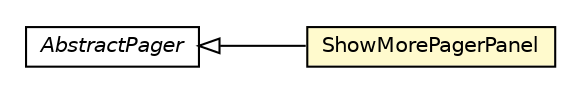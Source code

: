 #!/usr/local/bin/dot
#
# Class diagram 
# Generated by UMLGraph version R5_6-24-gf6e263 (http://www.umlgraph.org/)
#

digraph G {
	edge [fontname="Helvetica",fontsize=10,labelfontname="Helvetica",labelfontsize=10];
	node [fontname="Helvetica",fontsize=10,shape=plaintext];
	nodesep=0.25;
	ranksep=0.5;
	rankdir=LR;
	// com.gwtplatform.carstore.client.application.ui.ShowMorePagerPanel
	c369295 [label=<<table title="com.gwtplatform.carstore.client.application.ui.ShowMorePagerPanel" border="0" cellborder="1" cellspacing="0" cellpadding="2" port="p" bgcolor="lemonChiffon" href="./ShowMorePagerPanel.html">
		<tr><td><table border="0" cellspacing="0" cellpadding="1">
<tr><td align="center" balign="center"> ShowMorePagerPanel </td></tr>
		</table></td></tr>
		</table>>, URL="./ShowMorePagerPanel.html", fontname="Helvetica", fontcolor="black", fontsize=10.0];
	//com.gwtplatform.carstore.client.application.ui.ShowMorePagerPanel extends com.google.gwt.user.cellview.client.AbstractPager
	c369296:p -> c369295:p [dir=back,arrowtail=empty];
	// com.google.gwt.user.cellview.client.AbstractPager
	c369296 [label=<<table title="com.google.gwt.user.cellview.client.AbstractPager" border="0" cellborder="1" cellspacing="0" cellpadding="2" port="p" href="http://google-web-toolkit.googlecode.com/svn/javadoc/latest/com/google/gwt/user/cellview/client/AbstractPager.html">
		<tr><td><table border="0" cellspacing="0" cellpadding="1">
<tr><td align="center" balign="center"><font face="Helvetica-Oblique"> AbstractPager </font></td></tr>
		</table></td></tr>
		</table>>, URL="http://google-web-toolkit.googlecode.com/svn/javadoc/latest/com/google/gwt/user/cellview/client/AbstractPager.html", fontname="Helvetica", fontcolor="black", fontsize=10.0];
}

